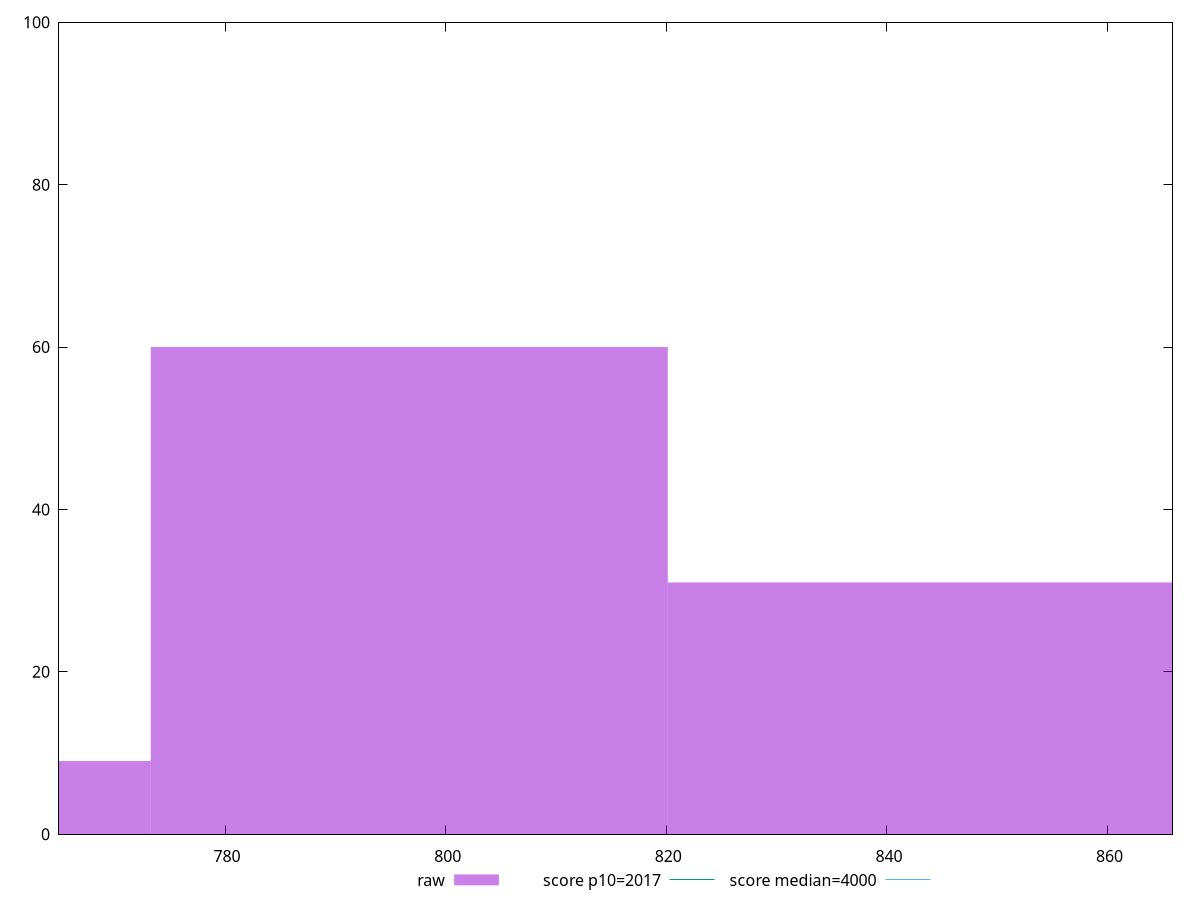 reset

$raw <<EOF
843.5669283491679 31
796.7020989964365 60
749.8372696437049 9
EOF

set key outside below
set boxwidth 46.864829352731554
set xrange [764.9520000000005:865.8840000000005]
set yrange [0:100]
set trange [0:100]
set style fill transparent solid 0.5 noborder

set parametric
set terminal svg size 640, 490 enhanced background rgb 'white'
set output "reports/report_00030_2021-02-24T20-42-31.540Z/mainthread-work-breakdown/samples/agenda/raw/histogram.svg"

plot $raw title "raw" with boxes, \
     2017,t title "score p10=2017", \
     4000,t title "score median=4000"

reset
